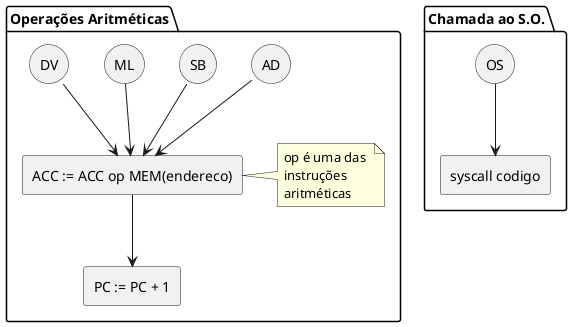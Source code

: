 @startuml pseudo_arit
package "Operações Aritméticas" as p_arit {
  storage AD
  storage SB
  storage ML
  storage DV

  rectangle "ACC := ACC op MEM(endereco)" as r1
  note right
  op é uma das 
  instruções 
  aritméticas
  end note

  rectangle "PC := PC + 1" as r2

  AD --> r1
  SB --> r1
  ML --> r1
  DV --> r1
  r1 --> r2 
}

package "Chamada ao S.O." as p_so {
  storage OS

  rectangle "syscall codigo" as r081

  OS --> r081
}
@enduml